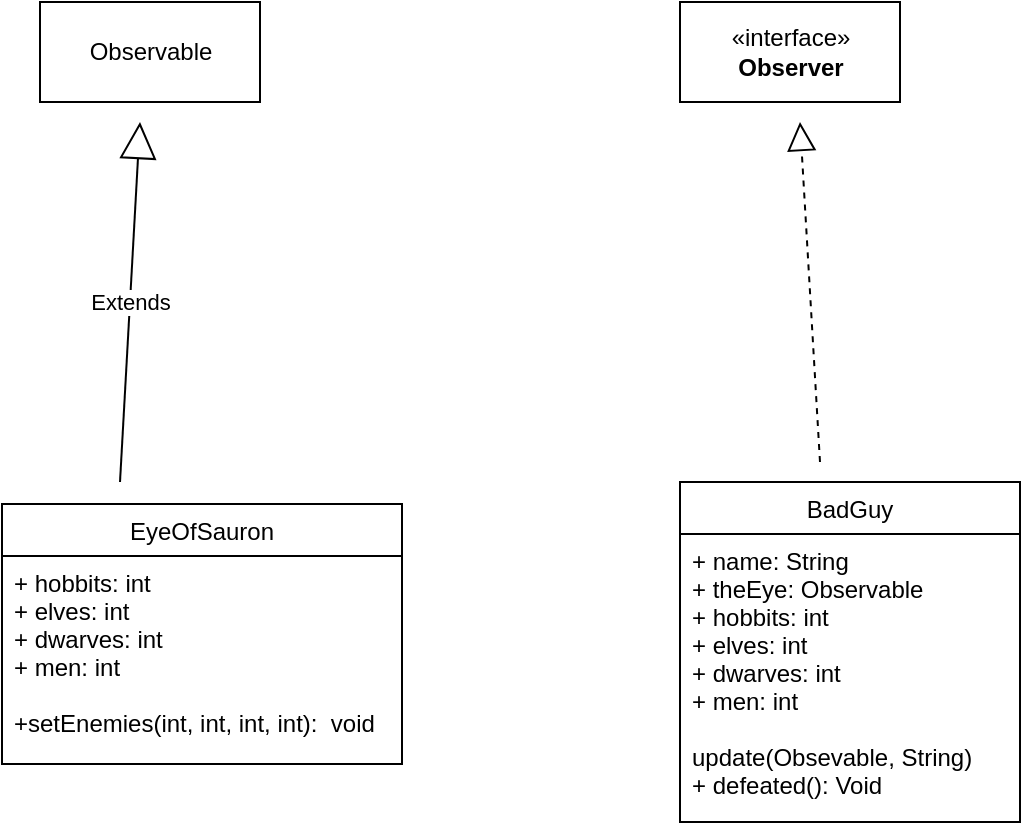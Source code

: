 <mxfile version="12.9.13" type="device"><diagram id="mAMsqcnmtxn_MV_q0JG-" name="Page-1"><mxGraphModel dx="1288" dy="682" grid="1" gridSize="10" guides="1" tooltips="1" connect="1" arrows="1" fold="1" page="1" pageScale="1" pageWidth="1654" pageHeight="1169" math="0" shadow="0"><root><mxCell id="0"/><mxCell id="1" parent="0"/><mxCell id="G5zQsP0bzxkIggnwyw_4-1" value="Observable" style="html=1;" vertex="1" parent="1"><mxGeometry x="120" y="120" width="110" height="50" as="geometry"/></mxCell><mxCell id="G5zQsP0bzxkIggnwyw_4-2" value="«interface»&lt;br&gt;&lt;b&gt;Observer&lt;/b&gt;" style="html=1;" vertex="1" parent="1"><mxGeometry x="440" y="120" width="110" height="50" as="geometry"/></mxCell><mxCell id="G5zQsP0bzxkIggnwyw_4-3" value="BadGuy" style="swimlane;fontStyle=0;childLayout=stackLayout;horizontal=1;startSize=26;fillColor=none;horizontalStack=0;resizeParent=1;resizeParentMax=0;resizeLast=0;collapsible=1;marginBottom=0;" vertex="1" parent="1"><mxGeometry x="440" y="360" width="170" height="170" as="geometry"/></mxCell><mxCell id="G5zQsP0bzxkIggnwyw_4-4" value="+ name: String&#10;+ theEye: Observable&#10;+ hobbits: int&#10;+ elves: int&#10;+ dwarves: int&#10;+ men: int&#10;&#10;update(Obsevable, String)&#10;+ defeated(): Void" style="text;strokeColor=none;fillColor=none;align=left;verticalAlign=top;spacingLeft=4;spacingRight=4;overflow=hidden;rotatable=0;points=[[0,0.5],[1,0.5]];portConstraint=eastwest;" vertex="1" parent="G5zQsP0bzxkIggnwyw_4-3"><mxGeometry y="26" width="170" height="144" as="geometry"/></mxCell><mxCell id="G5zQsP0bzxkIggnwyw_4-7" value="" style="endArrow=none;dashed=1;html=1;" edge="1" parent="1"><mxGeometry width="50" height="50" relative="1" as="geometry"><mxPoint x="500" y="180" as="sourcePoint"/><mxPoint x="500" y="180" as="targetPoint"/><Array as="points"/></mxGeometry></mxCell><mxCell id="G5zQsP0bzxkIggnwyw_4-10" value="" style="endArrow=block;dashed=1;endFill=0;endSize=12;html=1;" edge="1" parent="1"><mxGeometry width="160" relative="1" as="geometry"><mxPoint x="510" y="350" as="sourcePoint"/><mxPoint x="500" y="180" as="targetPoint"/></mxGeometry></mxCell><mxCell id="G5zQsP0bzxkIggnwyw_4-11" value="EyeOfSauron" style="swimlane;fontStyle=0;childLayout=stackLayout;horizontal=1;startSize=26;fillColor=none;horizontalStack=0;resizeParent=1;resizeParentMax=0;resizeLast=0;collapsible=1;marginBottom=0;" vertex="1" parent="1"><mxGeometry x="101" y="371" width="200" height="130" as="geometry"/></mxCell><mxCell id="G5zQsP0bzxkIggnwyw_4-12" value="+ hobbits: int&#10;+ elves: int&#10;+ dwarves: int&#10;+ men: int&#10;&#10;+setEnemies(int, int, int, int):  void" style="text;strokeColor=none;fillColor=none;align=left;verticalAlign=top;spacingLeft=4;spacingRight=4;overflow=hidden;rotatable=0;points=[[0,0.5],[1,0.5]];portConstraint=eastwest;" vertex="1" parent="G5zQsP0bzxkIggnwyw_4-11"><mxGeometry y="26" width="200" height="104" as="geometry"/></mxCell><mxCell id="G5zQsP0bzxkIggnwyw_4-15" value="Extends" style="endArrow=block;endSize=16;endFill=0;html=1;" edge="1" parent="1"><mxGeometry width="160" relative="1" as="geometry"><mxPoint x="160" y="360" as="sourcePoint"/><mxPoint x="170" y="180" as="targetPoint"/></mxGeometry></mxCell></root></mxGraphModel></diagram></mxfile>